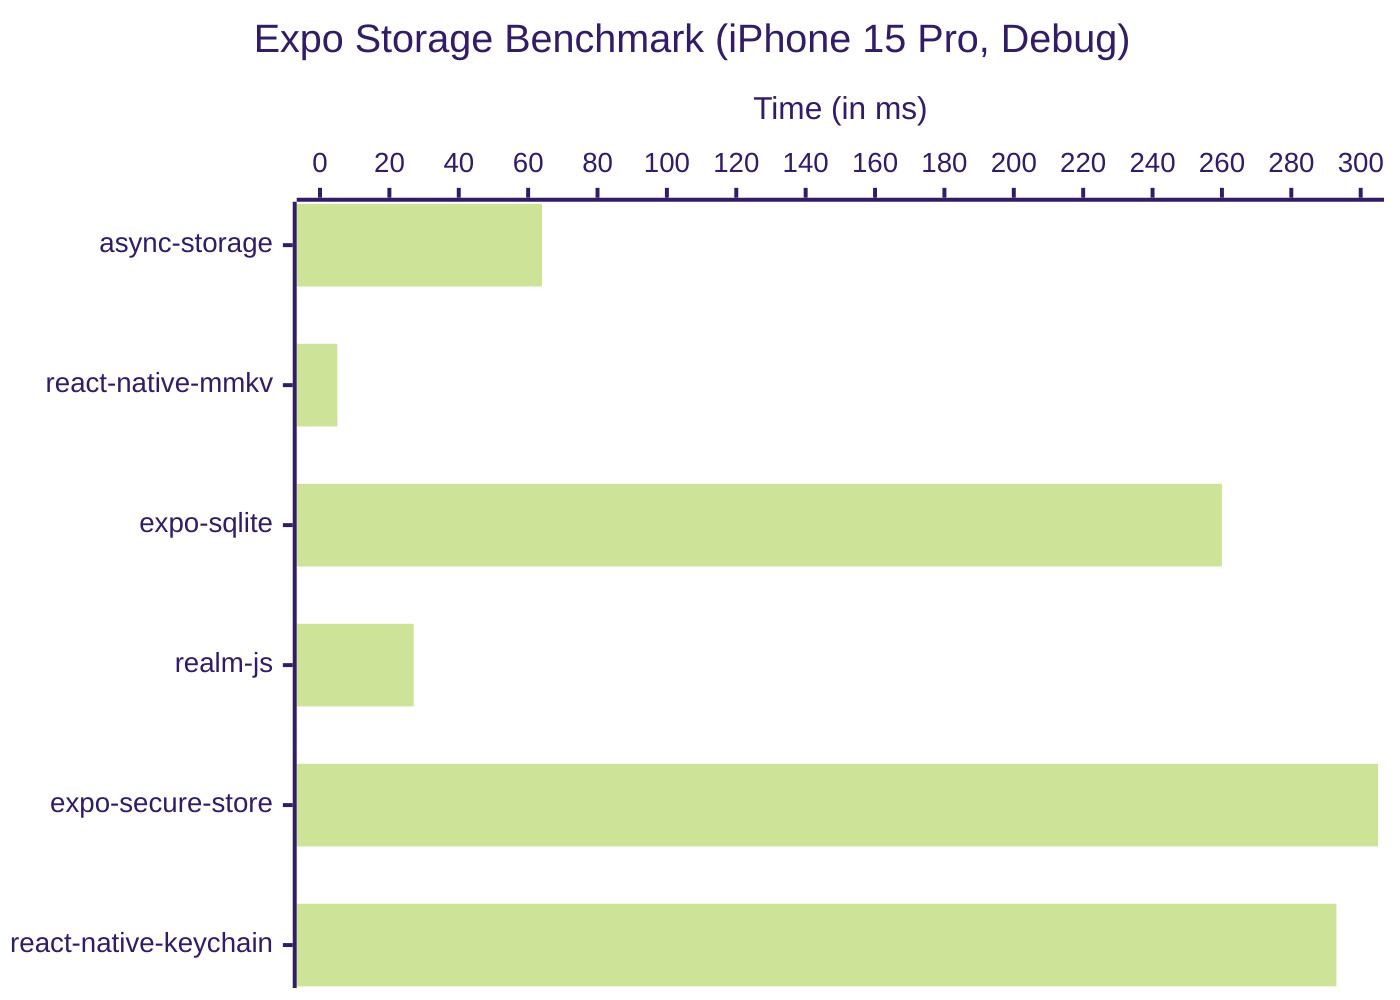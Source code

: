 ---
config:
  theme: forest
---
xychart-beta horizontal
    title "Expo Storage Benchmark (iPhone 15 Pro, Debug)"
    x-axis ["async-storage", "react-native-mmkv", "expo-sqlite", "realm-js", "expo-secure-store", "react-native-keychain"]
    y-axis "Time (in ms)" 0 --> 300
    bar [64, 5, 260, 27, 305, 293]